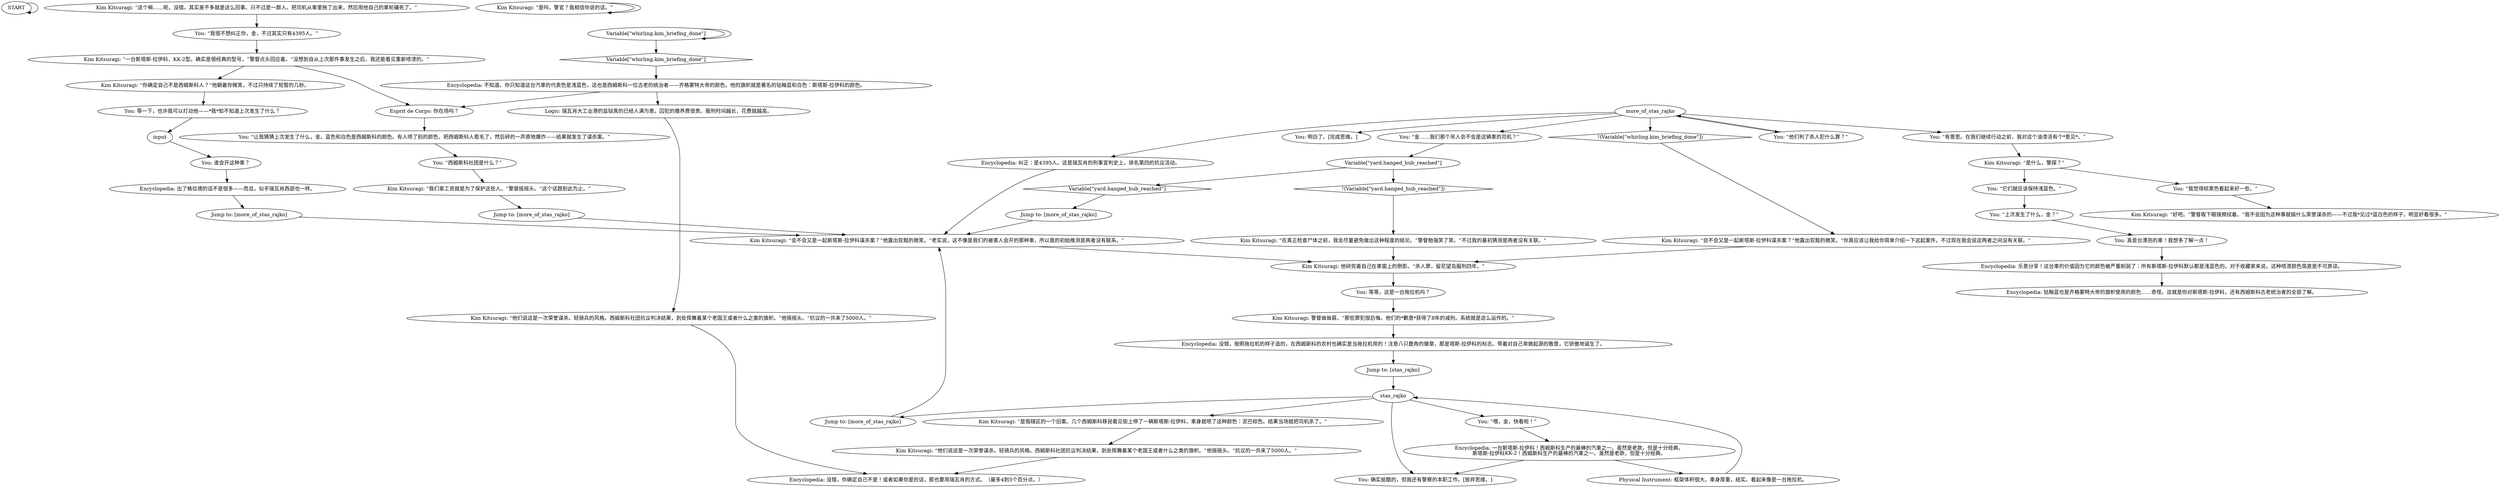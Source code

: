 # JAM ORB / stas-rajko
# You can examine and appreciate this car with Kim.
# ==================================================
digraph G {
	  0 [label="START"];
	  1 [label="input"];
	  2 [label="Encyclopedia: 不知道。你只知道这台汽車的代表色是浅蓝色，这也是西姆斯科一位古老的统治者——齐格蒙特大帝的颜色。他的旗帜就是著名的钴釉蓝和白色：斯塔斯-拉伊科的颜色。"];
	  3 [label="Kim Kitsuragi: “会不会又是一起斯塔斯-拉伊科谋杀案？”他露出狡黠的微笑。“老实说，这不像是我们的被害人会开的那种車，所以我的初始推测是两者没有联系。”"];
	  4 [label="more_of_stas_rajko"];
	  5 [label="Kim Kitsuragi: 他研究着自己在車窗上的倒影。“杀人罪，留尼望岛服刑四年。”"];
	  6 [label="Jump to: [more_of_stas_rajko]"];
	  7 [label="Physical Instrument: 框架体积很大。車身厚重，结实。看起来像是一台拖拉机。"];
	  8 [label="You: 谁会开这种車？"];
	  9 [label="Encyclopedia: 一台斯塔斯-拉伊科！西姆斯科生产的最棒的汽車之一。虽然是老款，但是十分经典。\n斯塔斯-拉伊科KK-2！西姆斯科生产的最棒的汽車之一。虽然是老款，但是十分经典。"];
	  10 [label="Kim Kitsuragi: “一台斯塔斯-拉伊科，KK-2型。确实是很经典的型号，”警督点头回应着。“没想到自从上次那件事发生之后，我还能看见重新喷漆的。”"];
	  11 [label="Kim Kitsuragi: “是吗，警官？我相信你说的话。”"];
	  12 [label="Esprit de Corps: 你在场吗？"];
	  13 [label="You: “上次发生了什么，金？”"];
	  14 [label="Kim Kitsuragi: “你确定自己不是西姆斯科人？”他朝着你微笑，不过只持续了短暂的几秒。"];
	  15 [label="You: 等一下，也许我可以打动他——*我*知不知道上次发生了什么？"];
	  16 [label="Encyclopedia: 没错，你确定自己不是！或者如果你是的话，那也要用瑞瓦肖的方式。（最多4到5个百分点。）"];
	  17 [label="Encyclopedia: 纠正：是4395人。这是瑞瓦肖的刑事宣判史上，排名第四的抗议活动。"];
	  18 [label="You: “我很不想纠正你，金，不过其实只有4395人。”"];
	  19 [label="Kim Kitsuragi: “他们说这是一次荣誉谋杀。轻骑兵的风格。西姆斯科社团抗议判决结果，到处挥舞着某个老国王或者什么之类的旗帜。”他摇摇头。“抗议的一共来了5000人。”"];
	  20 [label="Jump to: [more_of_stas_rajko]"];
	  21 [label="You: 真是台漂亮的車！我想多了解一点！"];
	  22 [label="Kim Kitsuragi: “是我辖区的一个旧案。几个西姆斯科移民看见街上停了一辆斯塔斯-拉伊科，車身就喷了这种颜色：泥巴棕色。结果当场就把司机杀了。”"];
	  23 [label="You: 等等，这是一台拖拉机吗？"];
	  24 [label="Kim Kitsuragi: 警督耸耸肩。“那些罪犯很后悔。他们的*歉意*获得了8年的减刑。系统就是这么运作的。”"];
	  25 [label="Encyclopedia: 没错，按照拖拉机的样子造的，在西姆斯科的农村也确实是当拖拉机用的！注意八只鹿角的徽章，那是塔斯-拉伊科的标志。带着对自己卑微起源的敬意，它骄傲地诞生了。"];
	  26 [label="Logic: 瑞瓦肖大工业港的监狱真的已经人满为患。囚犯的赡养费很贵。服刑时间越长，花费就越高。"];
	  27 [label="You: “让我猜猜上次发生了什么，金。蓝色和白色是西姆斯科的颜色。有人喷了别的颜色，把西姆斯科人惹毛了，然后砰的一声原地爆炸——结果就发生了谋杀案。”"];
	  28 [label="Jump to: [more_of_stas_rajko]"];
	  29 [label="Variable[\"whirling.kim_briefing_done\"]"];
	  30 [label="Variable[\"whirling.kim_briefing_done\"]", shape=diamond];
	  31 [label="!(Variable[\"whirling.kim_briefing_done\"])", shape=diamond];
	  32 [label="You: “西姆斯科社团是什么？”"];
	  33 [label="Kim Kitsuragi: “这个嘛……呃，没错。其实差不多就是这么回事。只不过是一群人。把司机从車里拖了出来，然后用他自己的車轮碾死了。”"];
	  34 [label="You: “它们就应该保持浅蓝色。”"];
	  35 [label="Kim Kitsuragi: “会不会又是一起斯塔斯-拉伊科谋杀案？”他露出狡黠的微笑。“你真应该让我给你简单介绍一下这起案件。不过现在我会说这两者之间没有关联。”"];
	  36 [label="Kim Kitsuragi: “他们说这是一次荣誉谋杀。轻骑兵的风格。西姆斯科社团抗议判决结果，到处挥舞着某个老国王或者什么之类的旗帜。”他摇摇头。“抗议的一共来了5000人。”"];
	  37 [label="Encyclopedia: 出了格拉德的话不是很多——而且，似乎瑞瓦肖西部也一样。"];
	  38 [label="Kim Kitsuragi: “是什么，警探？”"];
	  39 [label="Jump to: [stas_rajko]"];
	  40 [label="Encyclopedia: 乐意分享！这台車的价值因为它的颜色被严重削弱了：所有斯塔斯-拉伊科默认都是浅蓝色的。对于收藏家来说，这种喷漆颜色简直是不可原谅。"];
	  41 [label="You: “有意思。在我们继续行动之前，我对这个油漆活有个*意见*。”"];
	  42 [label="You: “我觉得棕黑色看起来好一些。”"];
	  43 [label="Kim Kitsuragi: “好吧。”警督取下眼镜擦拭着。“我不会因为这种事就搞什么荣誉谋杀的——不过我*见过*蓝白色的样子，明显好看很多。”"];
	  44 [label="Kim Kitsuragi: “在真正检查尸体之前，我会尽量避免做出这种程度的结论。”警督勉强笑了笑。“不过我的最初猜测是两者没有关联。”"];
	  45 [label="You: 确实挺酷的，但我还有警察的本职工作。[放弃思维。]"];
	  46 [label="You: “喂，金，快看啦！”"];
	  47 [label="You: “他们判了杀人犯什么罪？”"];
	  48 [label="Jump to: [more_of_stas_rajko]"];
	  49 [label="You: 明白了。[完成思维。]"];
	  50 [label="stas_rajko"];
	  51 [label="Encyclopedia: 钴釉蓝也是齐格蒙特大帝的旗帜使用的颜色……奇怪。这就是你对斯塔斯-拉伊科，还有西姆斯科古老统治者的全部了解。"];
	  52 [label="Variable[\"yard.hanged_hub_reached\"]"];
	  53 [label="Variable[\"yard.hanged_hub_reached\"]", shape=diamond];
	  54 [label="!(Variable[\"yard.hanged_hub_reached\"])", shape=diamond];
	  55 [label="You: “金……我们那个吊人会不会是这辆車的司机？”"];
	  56 [label="Kim Kitsuragi: “我们拿工资就是为了保护这些人。”警督摇摇头。“这个话题到此为止。”"];
	  0 -> 0
	  1 -> 8
	  2 -> 26
	  2 -> 12
	  3 -> 5
	  4 -> 41
	  4 -> 47
	  4 -> 17
	  4 -> 49
	  4 -> 55
	  4 -> 31
	  5 -> 23
	  6 -> 3
	  7 -> 50
	  8 -> 37
	  9 -> 45
	  9 -> 7
	  10 -> 12
	  10 -> 14
	  11 -> 11
	  12 -> 27
	  13 -> 21
	  14 -> 15
	  15 -> 1
	  17 -> 3
	  18 -> 10
	  19 -> 16
	  20 -> 3
	  21 -> 40
	  22 -> 36
	  23 -> 24
	  24 -> 25
	  25 -> 39
	  26 -> 19
	  27 -> 32
	  28 -> 3
	  29 -> 29
	  29 -> 30
	  30 -> 2
	  31 -> 35
	  32 -> 56
	  33 -> 18
	  34 -> 13
	  35 -> 5
	  36 -> 16
	  37 -> 6
	  38 -> 42
	  38 -> 34
	  39 -> 50
	  40 -> 51
	  41 -> 38
	  42 -> 43
	  44 -> 5
	  46 -> 9
	  47 -> 4
	  48 -> 3
	  50 -> 46
	  50 -> 20
	  50 -> 45
	  50 -> 22
	  52 -> 53
	  52 -> 54
	  53 -> 28
	  54 -> 44
	  55 -> 52
	  56 -> 48
}

